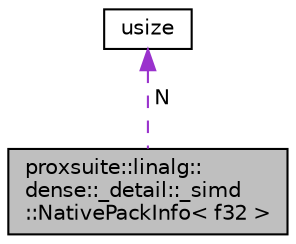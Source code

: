 digraph "proxsuite::linalg::dense::_detail::_simd::NativePackInfo&lt; f32 &gt;"
{
 // LATEX_PDF_SIZE
  bgcolor="transparent";
  edge [fontname="Helvetica",fontsize="10",labelfontname="Helvetica",labelfontsize="10"];
  node [fontname="Helvetica",fontsize="10",shape=record];
  Node1 [label="proxsuite::linalg::\ldense::_detail::_simd\l::NativePackInfo\< f32 \>",height=0.2,width=0.4,color="black", fillcolor="grey75", style="filled", fontcolor="black",tooltip=" "];
  Node2 -> Node1 [dir="back",color="darkorchid3",fontsize="10",style="dashed",label=" N" ,fontname="Helvetica"];
  Node2 [label="usize",height=0.2,width=0.4,color="black",tooltip=" "];
}
